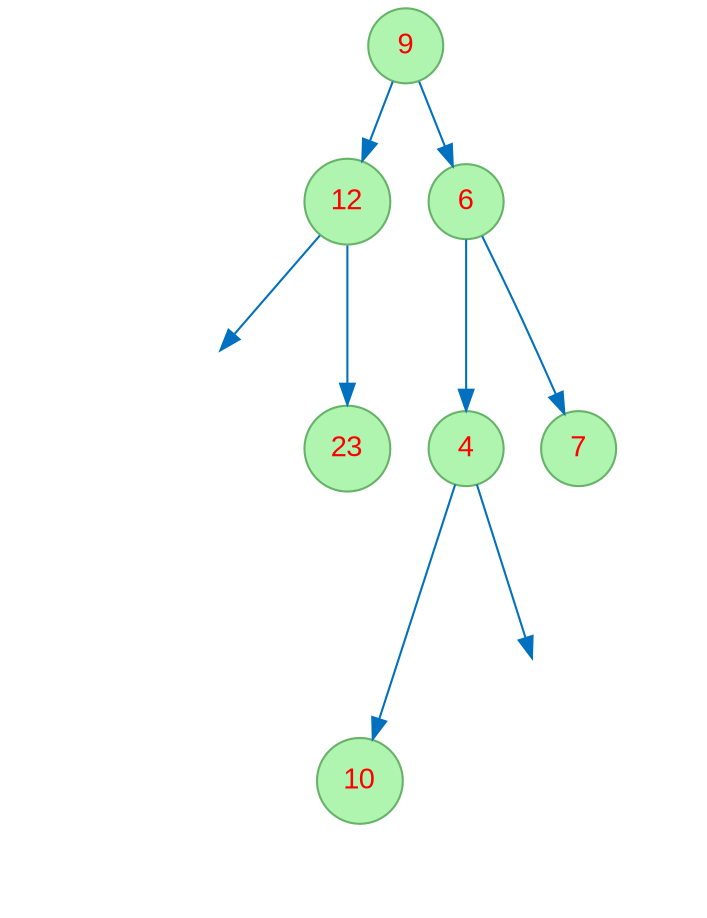 digraph "tree3" {
node [fontname="Arial", fontcolor=red, shape=circle, style=filled, color="#66B268", fillcolor="#AFF4AF" ];
edge [color = "#0070BF"];
1307096070 [label="9"];
1307096070 -> 1014328909;
1014328909 [label="12"];
l1014328909 [style=invis];
1014328909 -> l1014328909;
1014328909 -> 2081303229;
2081303229 [label="23"];
1307096070 -> 1223685984;
1223685984 [label="6"];
1223685984 -> 1076835071;
1076835071 [label="4"];
1076835071 -> 1463757745;
1463757745 [label="10"];
l1076835071 [style=invis];
1076835071 -> l1076835071;
1223685984 -> 1525262377;
1525262377 [label="7"];
}
